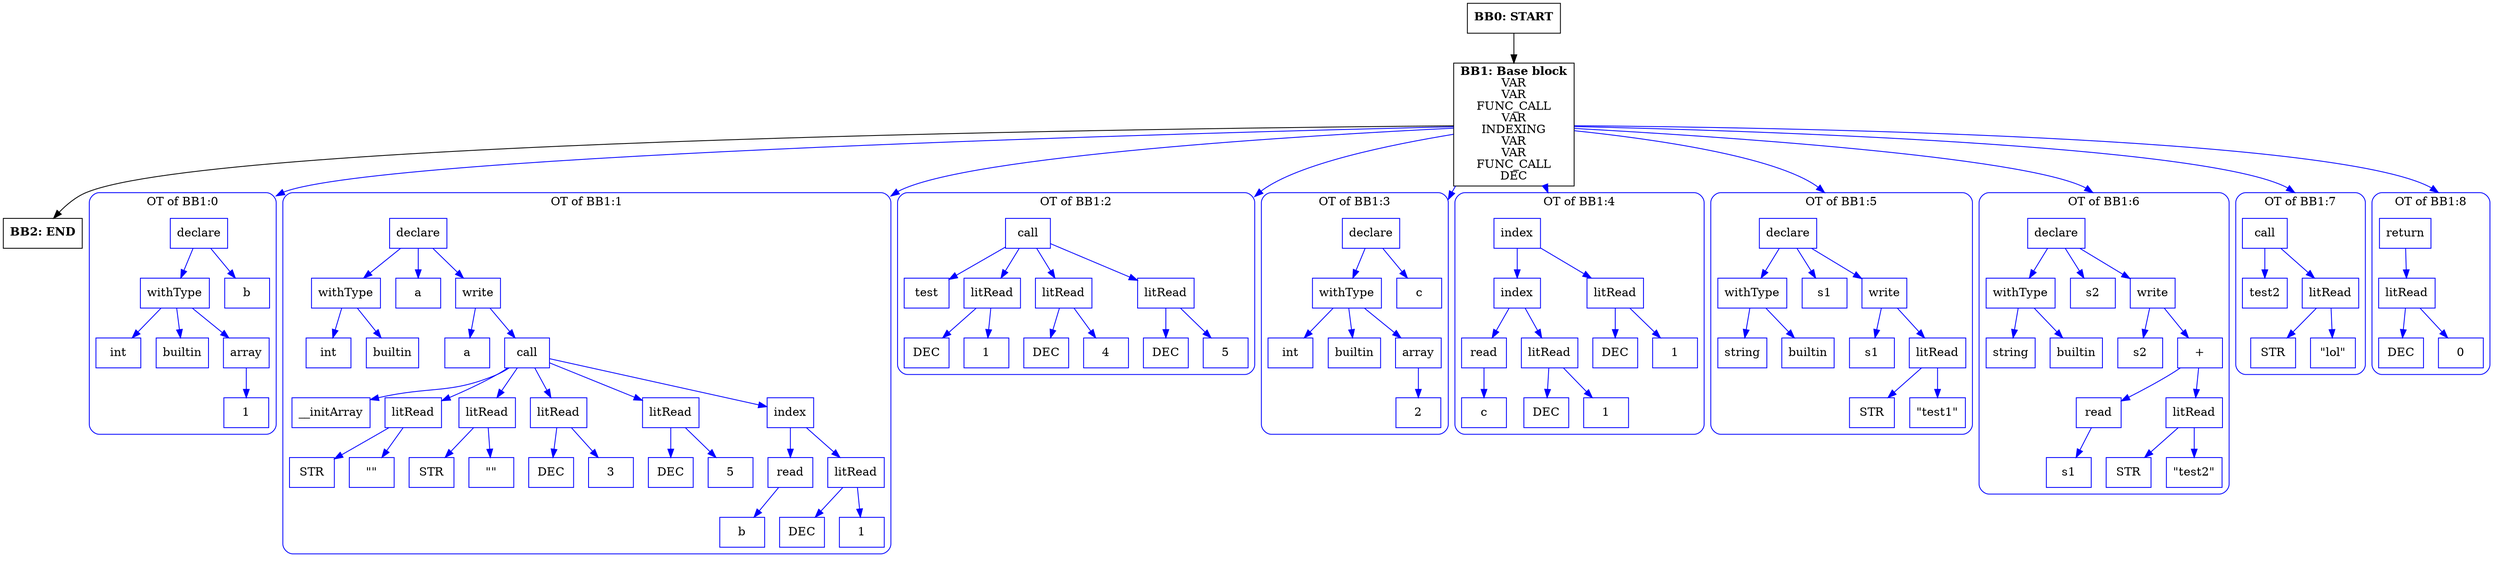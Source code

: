 digraph CFG {
    compound=true;
    graph [splines=true];
    node [shape=rectangle];

    BB2 [label=<<B>BB2: END</B><BR ALIGN="CENTER"/>>];
    BB1 [label=<<B>BB1: Base block</B><BR ALIGN="CENTER"/>VAR<BR ALIGN="CENTER"/>VAR<BR ALIGN="CENTER"/>FUNC_CALL<BR ALIGN="CENTER"/>VAR<BR ALIGN="CENTER"/>INDEXING<BR ALIGN="CENTER"/>VAR<BR ALIGN="CENTER"/>VAR<BR ALIGN="CENTER"/>FUNC_CALL<BR ALIGN="CENTER"/>DEC<BR ALIGN="CENTER"/>>];
    subgraph cluster_instruction0 {
        label = "OT of BB1:0";
        style=rounded;
        color=blue;
        entry0 [shape=point, style=invis];
        node0 [label="declare", color=blue];
        node1 [label="withType", color=blue];
        node2 [label="int", color=blue];
        node1 -> node2[color=blue];
        node3 [label="builtin", color=blue];
        node1 -> node3[color=blue];
        node4 [label="array", color=blue];
        node5 [label="1", color=blue];
        node4 -> node5[color=blue];
        node1 -> node4[color=blue];
        node0 -> node1[color=blue];
        node6 [label="b", color=blue];
        node0 -> node6[color=blue];
    }
    BB1 -> entry0 [lhead=cluster_instruction0, color=blue];
    subgraph cluster_instruction1 {
        label = "OT of BB1:1";
        style=rounded;
        color=blue;
        entry1 [shape=point, style=invis];
        node7 [label="declare", color=blue];
        node8 [label="withType", color=blue];
        node9 [label="int", color=blue];
        node8 -> node9[color=blue];
        node10 [label="builtin", color=blue];
        node8 -> node10[color=blue];
        node7 -> node8[color=blue];
        node11 [label="a", color=blue];
        node7 -> node11[color=blue];
        node12 [label="write", color=blue];
        node13 [label="a", color=blue];
        node12 -> node13[color=blue];
        node14 [label="call", color=blue];
        node15 [label="__initArray", color=blue];
        node14 -> node15[color=blue];
        node16 [label="litRead", color=blue];
        node17 [label="STR", color=blue];
        node16 -> node17[color=blue];
        node18 [label="\"\"", color=blue];
        node16 -> node18[color=blue];
        node14 -> node16[color=blue];
        node19 [label="litRead", color=blue];
        node20 [label="STR", color=blue];
        node19 -> node20[color=blue];
        node21 [label="\"\"", color=blue];
        node19 -> node21[color=blue];
        node14 -> node19[color=blue];
        node22 [label="litRead", color=blue];
        node23 [label="DEC", color=blue];
        node22 -> node23[color=blue];
        node24 [label="3", color=blue];
        node22 -> node24[color=blue];
        node14 -> node22[color=blue];
        node25 [label="litRead", color=blue];
        node26 [label="DEC", color=blue];
        node25 -> node26[color=blue];
        node27 [label="5", color=blue];
        node25 -> node27[color=blue];
        node14 -> node25[color=blue];
        node28 [label="index", color=blue];
        node29 [label="read", color=blue];
        node30 [label="b", color=blue];
        node29 -> node30[color=blue];
        node28 -> node29[color=blue];
        node31 [label="litRead", color=blue];
        node32 [label="DEC", color=blue];
        node31 -> node32[color=blue];
        node33 [label="1", color=blue];
        node31 -> node33[color=blue];
        node28 -> node31[color=blue];
        node14 -> node28[color=blue];
        node12 -> node14[color=blue];
        node7 -> node12[color=blue];
    }
    BB1 -> entry1 [lhead=cluster_instruction1, color=blue];
    subgraph cluster_instruction2 {
        label = "OT of BB1:2";
        style=rounded;
        color=blue;
        entry2 [shape=point, style=invis];
        node34 [label="call", color=blue];
        node35 [label="test", color=blue];
        node34 -> node35[color=blue];
        node36 [label="litRead", color=blue];
        node37 [label="DEC", color=blue];
        node36 -> node37[color=blue];
        node38 [label="1", color=blue];
        node36 -> node38[color=blue];
        node34 -> node36[color=blue];
        node39 [label="litRead", color=blue];
        node40 [label="DEC", color=blue];
        node39 -> node40[color=blue];
        node41 [label="4", color=blue];
        node39 -> node41[color=blue];
        node34 -> node39[color=blue];
        node42 [label="litRead", color=blue];
        node43 [label="DEC", color=blue];
        node42 -> node43[color=blue];
        node44 [label="5", color=blue];
        node42 -> node44[color=blue];
        node34 -> node42[color=blue];
    }
    BB1 -> entry2 [lhead=cluster_instruction2, color=blue];
    subgraph cluster_instruction3 {
        label = "OT of BB1:3";
        style=rounded;
        color=blue;
        entry3 [shape=point, style=invis];
        node45 [label="declare", color=blue];
        node46 [label="withType", color=blue];
        node47 [label="int", color=blue];
        node46 -> node47[color=blue];
        node48 [label="builtin", color=blue];
        node46 -> node48[color=blue];
        node49 [label="array", color=blue];
        node50 [label="2", color=blue];
        node49 -> node50[color=blue];
        node46 -> node49[color=blue];
        node45 -> node46[color=blue];
        node51 [label="c", color=blue];
        node45 -> node51[color=blue];
    }
    BB1 -> entry3 [lhead=cluster_instruction3, color=blue];
    subgraph cluster_instruction4 {
        label = "OT of BB1:4";
        style=rounded;
        color=blue;
        entry4 [shape=point, style=invis];
        node52 [label="index", color=blue];
        node53 [label="index", color=blue];
        node54 [label="read", color=blue];
        node55 [label="c", color=blue];
        node54 -> node55[color=blue];
        node53 -> node54[color=blue];
        node56 [label="litRead", color=blue];
        node57 [label="DEC", color=blue];
        node56 -> node57[color=blue];
        node58 [label="1", color=blue];
        node56 -> node58[color=blue];
        node53 -> node56[color=blue];
        node52 -> node53[color=blue];
        node59 [label="litRead", color=blue];
        node60 [label="DEC", color=blue];
        node59 -> node60[color=blue];
        node61 [label="1", color=blue];
        node59 -> node61[color=blue];
        node52 -> node59[color=blue];
    }
    BB1 -> entry4 [lhead=cluster_instruction4, color=blue];
    subgraph cluster_instruction5 {
        label = "OT of BB1:5";
        style=rounded;
        color=blue;
        entry5 [shape=point, style=invis];
        node62 [label="declare", color=blue];
        node63 [label="withType", color=blue];
        node64 [label="string", color=blue];
        node63 -> node64[color=blue];
        node65 [label="builtin", color=blue];
        node63 -> node65[color=blue];
        node62 -> node63[color=blue];
        node66 [label="s1", color=blue];
        node62 -> node66[color=blue];
        node67 [label="write", color=blue];
        node68 [label="s1", color=blue];
        node67 -> node68[color=blue];
        node69 [label="litRead", color=blue];
        node70 [label="STR", color=blue];
        node69 -> node70[color=blue];
        node71 [label="\"test1\"", color=blue];
        node69 -> node71[color=blue];
        node67 -> node69[color=blue];
        node62 -> node67[color=blue];
    }
    BB1 -> entry5 [lhead=cluster_instruction5, color=blue];
    subgraph cluster_instruction6 {
        label = "OT of BB1:6";
        style=rounded;
        color=blue;
        entry6 [shape=point, style=invis];
        node72 [label="declare", color=blue];
        node73 [label="withType", color=blue];
        node74 [label="string", color=blue];
        node73 -> node74[color=blue];
        node75 [label="builtin", color=blue];
        node73 -> node75[color=blue];
        node72 -> node73[color=blue];
        node76 [label="s2", color=blue];
        node72 -> node76[color=blue];
        node77 [label="write", color=blue];
        node78 [label="s2", color=blue];
        node77 -> node78[color=blue];
        node79 [label="+", color=blue];
        node80 [label="read", color=blue];
        node81 [label="s1", color=blue];
        node80 -> node81[color=blue];
        node79 -> node80[color=blue];
        node82 [label="litRead", color=blue];
        node83 [label="STR", color=blue];
        node82 -> node83[color=blue];
        node84 [label="\"test2\"", color=blue];
        node82 -> node84[color=blue];
        node79 -> node82[color=blue];
        node77 -> node79[color=blue];
        node72 -> node77[color=blue];
    }
    BB1 -> entry6 [lhead=cluster_instruction6, color=blue];
    subgraph cluster_instruction7 {
        label = "OT of BB1:7";
        style=rounded;
        color=blue;
        entry7 [shape=point, style=invis];
        node85 [label="call", color=blue];
        node86 [label="test2", color=blue];
        node85 -> node86[color=blue];
        node87 [label="litRead", color=blue];
        node88 [label="STR", color=blue];
        node87 -> node88[color=blue];
        node89 [label="\"lol\"", color=blue];
        node87 -> node89[color=blue];
        node85 -> node87[color=blue];
    }
    BB1 -> entry7 [lhead=cluster_instruction7, color=blue];
    subgraph cluster_instruction8 {
        label = "OT of BB1:8";
        style=rounded;
        color=blue;
        entry8 [shape=point, style=invis];
        node90 [label="return", color=blue];
        node91 [label="litRead", color=blue];
        node92 [label="DEC", color=blue];
        node91 -> node92[color=blue];
        node93 [label="0", color=blue];
        node91 -> node93[color=blue];
        node90 -> node91[color=blue];
    }
    BB1 -> entry8 [lhead=cluster_instruction8, color=blue];
    BB0 [label=<<B>BB0: START</B><BR ALIGN="CENTER"/>>];

    BB1 -> BB2;
    BB0 -> BB1;
}
